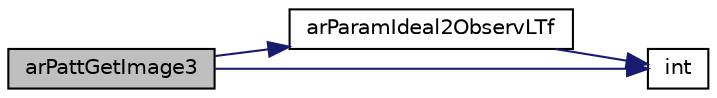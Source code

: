 digraph "arPattGetImage3"
{
 // INTERACTIVE_SVG=YES
  edge [fontname="Helvetica",fontsize="10",labelfontname="Helvetica",labelfontsize="10"];
  node [fontname="Helvetica",fontsize="10",shape=record];
  rankdir="LR";
  Node1 [label="arPattGetImage3",height=0.2,width=0.4,color="black", fillcolor="grey75", style="filled", fontcolor="black"];
  Node1 -> Node2 [color="midnightblue",fontsize="10",style="solid",fontname="Helvetica"];
  Node2 [label="arParamIdeal2ObservLTf",height=0.2,width=0.4,color="black", fillcolor="white", style="filled",URL="$param_8h.html#ad0cfff6a5b72b8a6cf4dd06c72d69448",tooltip="Use a lookup-table camera parameter to convert idealised (zero-distortion) window coordinates to obse..."];
  Node2 -> Node3 [color="midnightblue",fontsize="10",style="solid",fontname="Helvetica"];
  Node3 [label="int",height=0.2,width=0.4,color="black", fillcolor="white", style="filled",URL="$ioapi_8h.html#ae6fba972269dd045c8bb54bb5f6ead83"];
  Node1 -> Node3 [color="midnightblue",fontsize="10",style="solid",fontname="Helvetica"];
}
